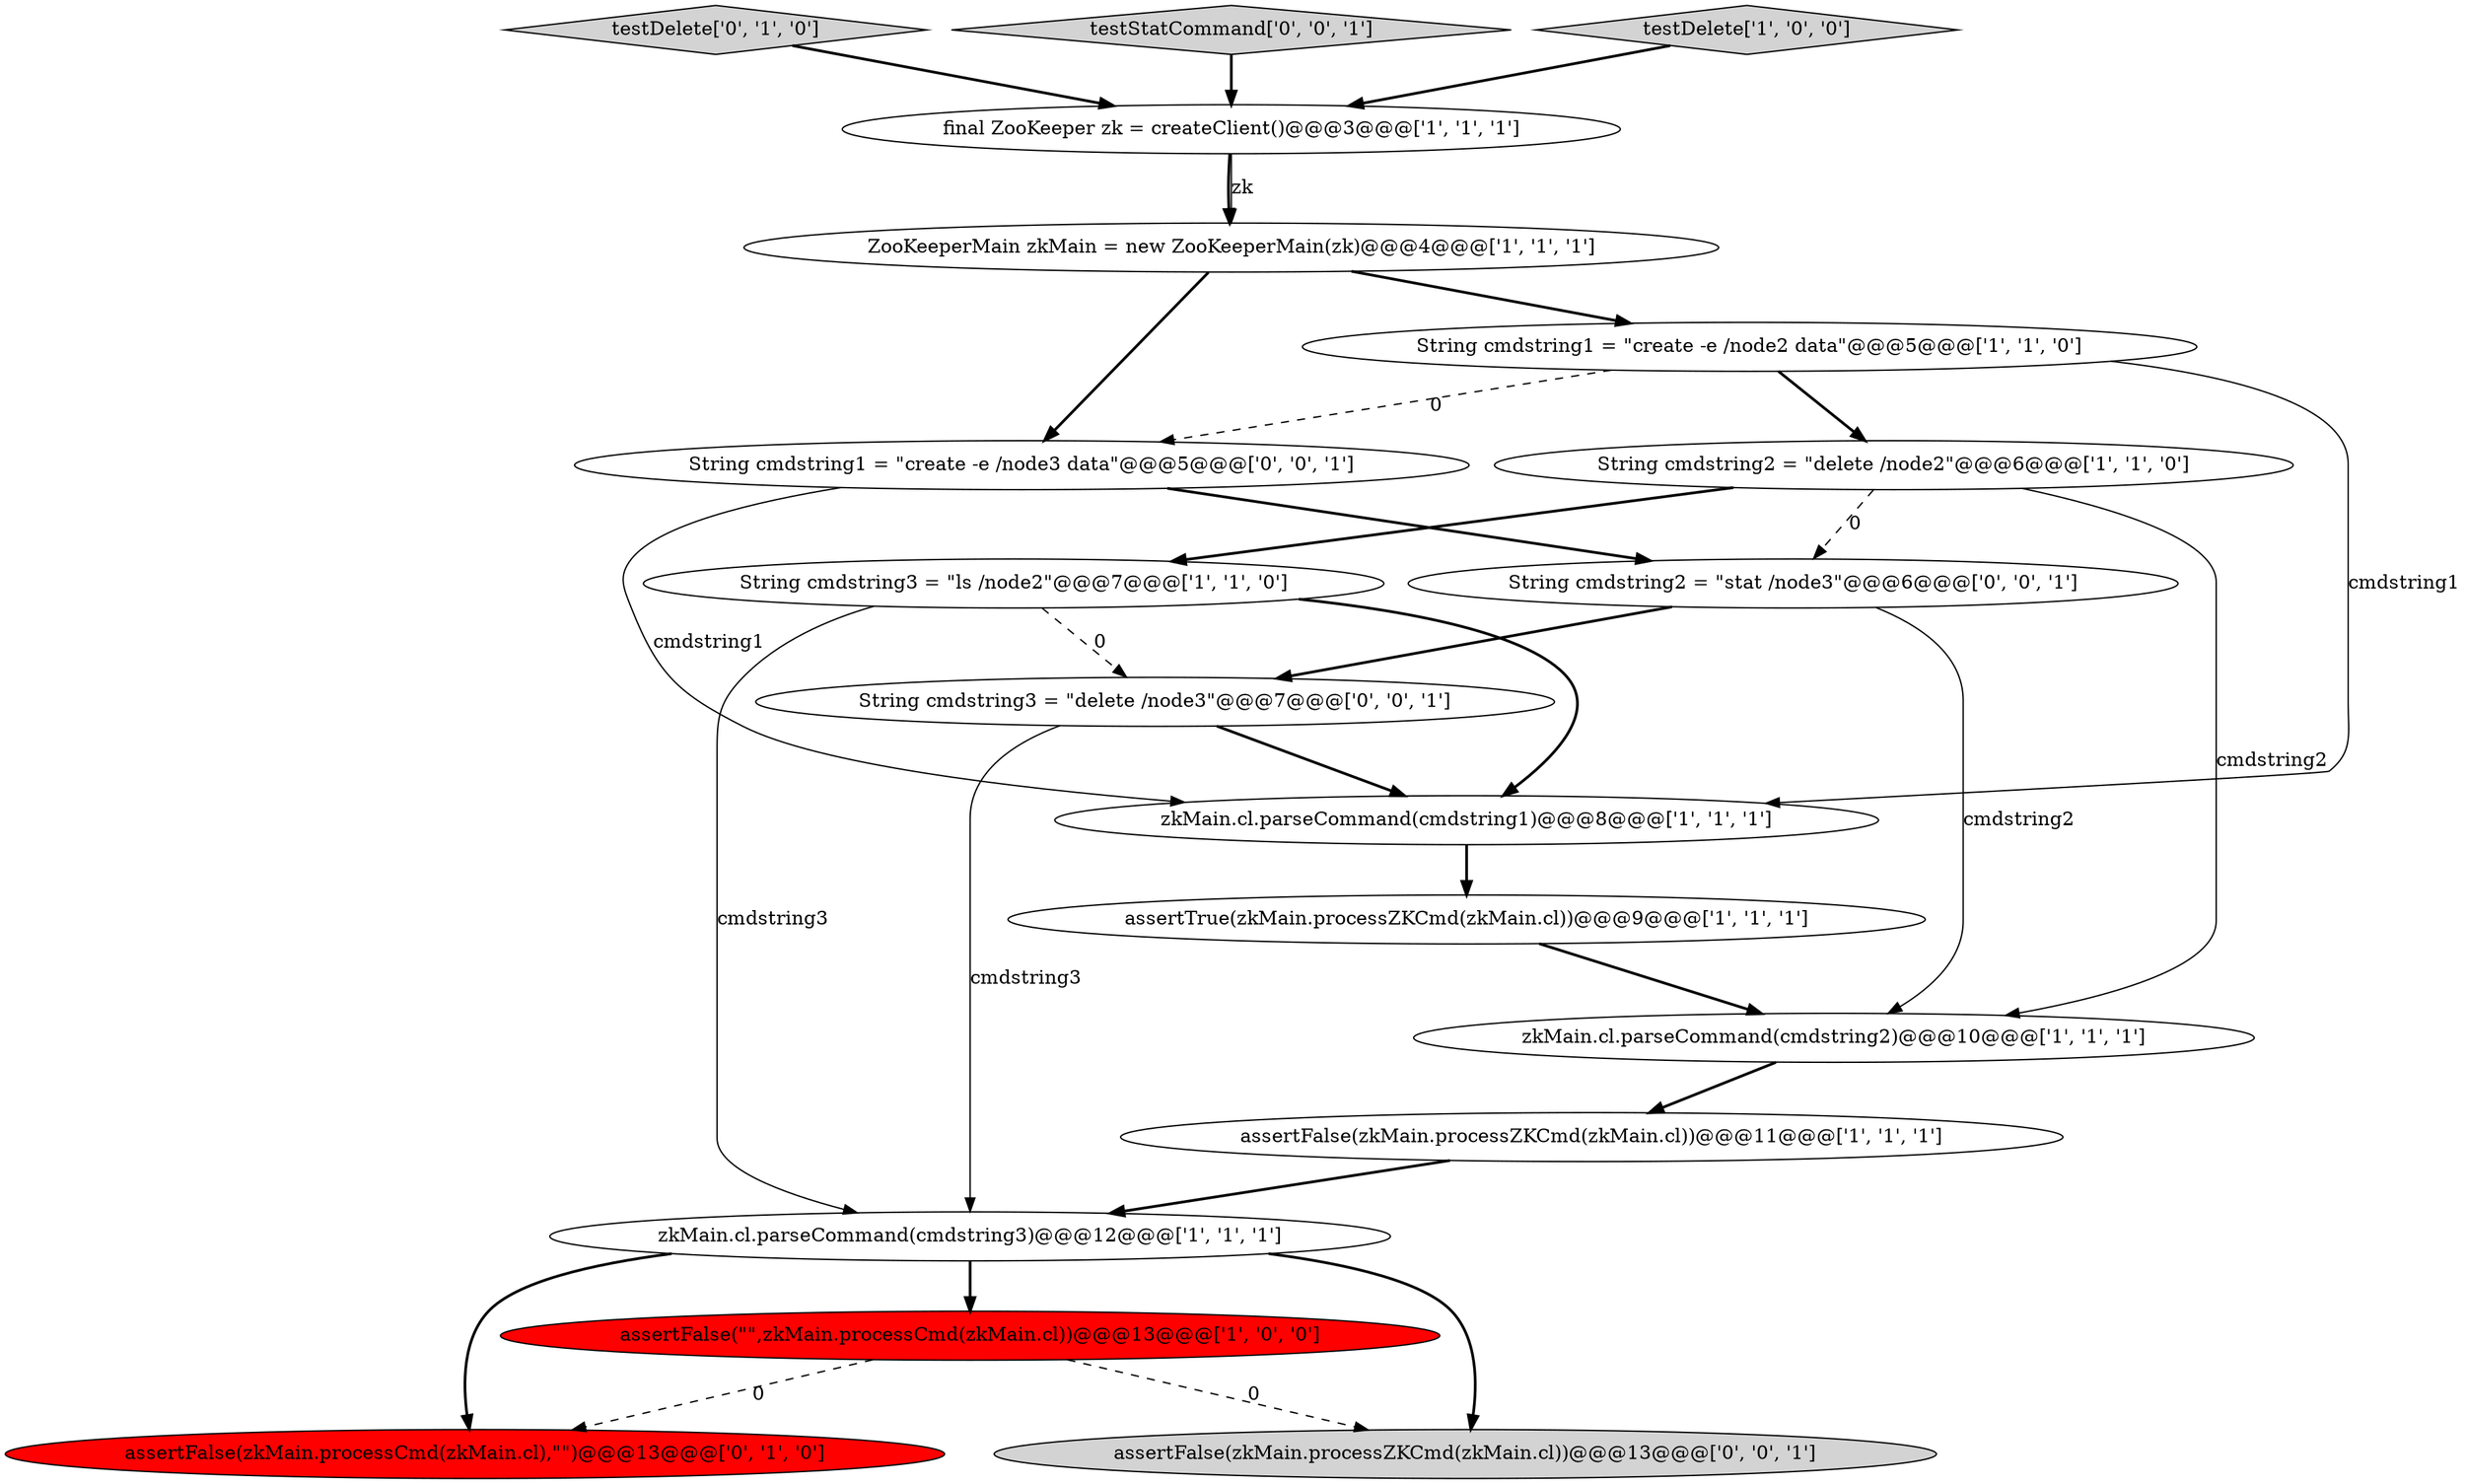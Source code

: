 digraph {
12 [style = filled, label = "testDelete['0', '1', '0']", fillcolor = lightgray, shape = diamond image = "AAA0AAABBB2BBB"];
13 [style = filled, label = "assertFalse(zkMain.processCmd(zkMain.cl),\"\")@@@13@@@['0', '1', '0']", fillcolor = red, shape = ellipse image = "AAA1AAABBB2BBB"];
14 [style = filled, label = "String cmdstring3 = \"delete /node3\"@@@7@@@['0', '0', '1']", fillcolor = white, shape = ellipse image = "AAA0AAABBB3BBB"];
2 [style = filled, label = "zkMain.cl.parseCommand(cmdstring1)@@@8@@@['1', '1', '1']", fillcolor = white, shape = ellipse image = "AAA0AAABBB1BBB"];
0 [style = filled, label = "zkMain.cl.parseCommand(cmdstring3)@@@12@@@['1', '1', '1']", fillcolor = white, shape = ellipse image = "AAA0AAABBB1BBB"];
4 [style = filled, label = "assertTrue(zkMain.processZKCmd(zkMain.cl))@@@9@@@['1', '1', '1']", fillcolor = white, shape = ellipse image = "AAA0AAABBB1BBB"];
16 [style = filled, label = "assertFalse(zkMain.processZKCmd(zkMain.cl))@@@13@@@['0', '0', '1']", fillcolor = lightgray, shape = ellipse image = "AAA0AAABBB3BBB"];
18 [style = filled, label = "String cmdstring1 = \"create -e /node3 data\"@@@5@@@['0', '0', '1']", fillcolor = white, shape = ellipse image = "AAA0AAABBB3BBB"];
15 [style = filled, label = "String cmdstring2 = \"stat /node3\"@@@6@@@['0', '0', '1']", fillcolor = white, shape = ellipse image = "AAA0AAABBB3BBB"];
8 [style = filled, label = "ZooKeeperMain zkMain = new ZooKeeperMain(zk)@@@4@@@['1', '1', '1']", fillcolor = white, shape = ellipse image = "AAA0AAABBB1BBB"];
5 [style = filled, label = "zkMain.cl.parseCommand(cmdstring2)@@@10@@@['1', '1', '1']", fillcolor = white, shape = ellipse image = "AAA0AAABBB1BBB"];
17 [style = filled, label = "testStatCommand['0', '0', '1']", fillcolor = lightgray, shape = diamond image = "AAA0AAABBB3BBB"];
9 [style = filled, label = "String cmdstring1 = \"create -e /node2 data\"@@@5@@@['1', '1', '0']", fillcolor = white, shape = ellipse image = "AAA0AAABBB1BBB"];
7 [style = filled, label = "final ZooKeeper zk = createClient()@@@3@@@['1', '1', '1']", fillcolor = white, shape = ellipse image = "AAA0AAABBB1BBB"];
11 [style = filled, label = "String cmdstring2 = \"delete /node2\"@@@6@@@['1', '1', '0']", fillcolor = white, shape = ellipse image = "AAA0AAABBB1BBB"];
6 [style = filled, label = "assertFalse(\"\",zkMain.processCmd(zkMain.cl))@@@13@@@['1', '0', '0']", fillcolor = red, shape = ellipse image = "AAA1AAABBB1BBB"];
10 [style = filled, label = "testDelete['1', '0', '0']", fillcolor = lightgray, shape = diamond image = "AAA0AAABBB1BBB"];
3 [style = filled, label = "String cmdstring3 = \"ls /node2\"@@@7@@@['1', '1', '0']", fillcolor = white, shape = ellipse image = "AAA0AAABBB1BBB"];
1 [style = filled, label = "assertFalse(zkMain.processZKCmd(zkMain.cl))@@@11@@@['1', '1', '1']", fillcolor = white, shape = ellipse image = "AAA0AAABBB1BBB"];
11->5 [style = solid, label="cmdstring2"];
15->5 [style = solid, label="cmdstring2"];
0->16 [style = bold, label=""];
9->11 [style = bold, label=""];
0->13 [style = bold, label=""];
15->14 [style = bold, label=""];
0->6 [style = bold, label=""];
11->15 [style = dashed, label="0"];
8->18 [style = bold, label=""];
9->18 [style = dashed, label="0"];
14->0 [style = solid, label="cmdstring3"];
18->15 [style = bold, label=""];
18->2 [style = solid, label="cmdstring1"];
1->0 [style = bold, label=""];
7->8 [style = bold, label=""];
2->4 [style = bold, label=""];
10->7 [style = bold, label=""];
12->7 [style = bold, label=""];
3->0 [style = solid, label="cmdstring3"];
17->7 [style = bold, label=""];
9->2 [style = solid, label="cmdstring1"];
7->8 [style = solid, label="zk"];
5->1 [style = bold, label=""];
6->16 [style = dashed, label="0"];
6->13 [style = dashed, label="0"];
3->2 [style = bold, label=""];
11->3 [style = bold, label=""];
8->9 [style = bold, label=""];
14->2 [style = bold, label=""];
3->14 [style = dashed, label="0"];
4->5 [style = bold, label=""];
}

